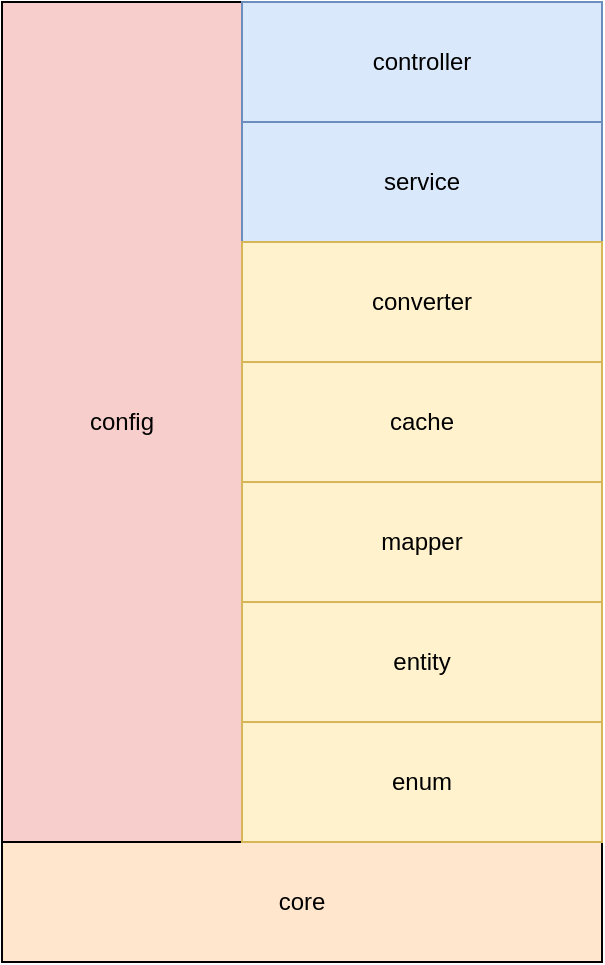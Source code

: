 <mxfile>
    <diagram id="JWI3mTaXbDVpzX2tzBYQ" name="Page-1">
        <mxGraphModel dx="714" dy="427" grid="0" gridSize="10" guides="1" tooltips="1" connect="1" arrows="1" fold="1" page="1" pageScale="1" pageWidth="1920" pageHeight="1200" math="0" shadow="0">
            <root>
                <mxCell id="0"/>
                <mxCell id="1" parent="0"/>
                <mxCell id="2" value="core" style="rounded=0;whiteSpace=wrap;html=1;fillColor=#ffe6cc;" vertex="1" parent="1">
                    <mxGeometry x="800" y="642" width="300" height="60" as="geometry"/>
                </mxCell>
                <mxCell id="3" value="config" style="rounded=0;whiteSpace=wrap;html=1;fillColor=#f8cecc;" vertex="1" parent="1">
                    <mxGeometry x="800" y="222" width="120" height="420" as="geometry"/>
                </mxCell>
                <mxCell id="5" value="enum" style="rounded=0;whiteSpace=wrap;html=1;fillColor=#fff2cc;strokeColor=#d6b656;" vertex="1" parent="1">
                    <mxGeometry x="920" y="582" width="180" height="60" as="geometry"/>
                </mxCell>
                <mxCell id="6" value="entity" style="rounded=0;whiteSpace=wrap;html=1;fillColor=#fff2cc;strokeColor=#d6b656;" vertex="1" parent="1">
                    <mxGeometry x="920" y="522" width="180" height="60" as="geometry"/>
                </mxCell>
                <mxCell id="7" value="mapper" style="rounded=0;whiteSpace=wrap;html=1;fillColor=#fff2cc;strokeColor=#d6b656;" vertex="1" parent="1">
                    <mxGeometry x="920" y="462" width="180" height="60" as="geometry"/>
                </mxCell>
                <mxCell id="8" value="cache" style="rounded=0;whiteSpace=wrap;html=1;fillColor=#fff2cc;strokeColor=#d6b656;" vertex="1" parent="1">
                    <mxGeometry x="920" y="402" width="180" height="60" as="geometry"/>
                </mxCell>
                <mxCell id="10" value="service" style="rounded=0;whiteSpace=wrap;html=1;fillColor=#dae8fc;strokeColor=#6c8ebf;" vertex="1" parent="1">
                    <mxGeometry x="920" y="282" width="180" height="60" as="geometry"/>
                </mxCell>
                <mxCell id="11" value="controller" style="rounded=0;whiteSpace=wrap;html=1;fillColor=#dae8fc;strokeColor=#6c8ebf;" vertex="1" parent="1">
                    <mxGeometry x="920" y="222" width="180" height="60" as="geometry"/>
                </mxCell>
                <mxCell id="12" value="converter" style="rounded=0;whiteSpace=wrap;html=1;fillColor=#fff2cc;strokeColor=#d6b656;" vertex="1" parent="1">
                    <mxGeometry x="920" y="342" width="180" height="60" as="geometry"/>
                </mxCell>
            </root>
        </mxGraphModel>
    </diagram>
</mxfile>